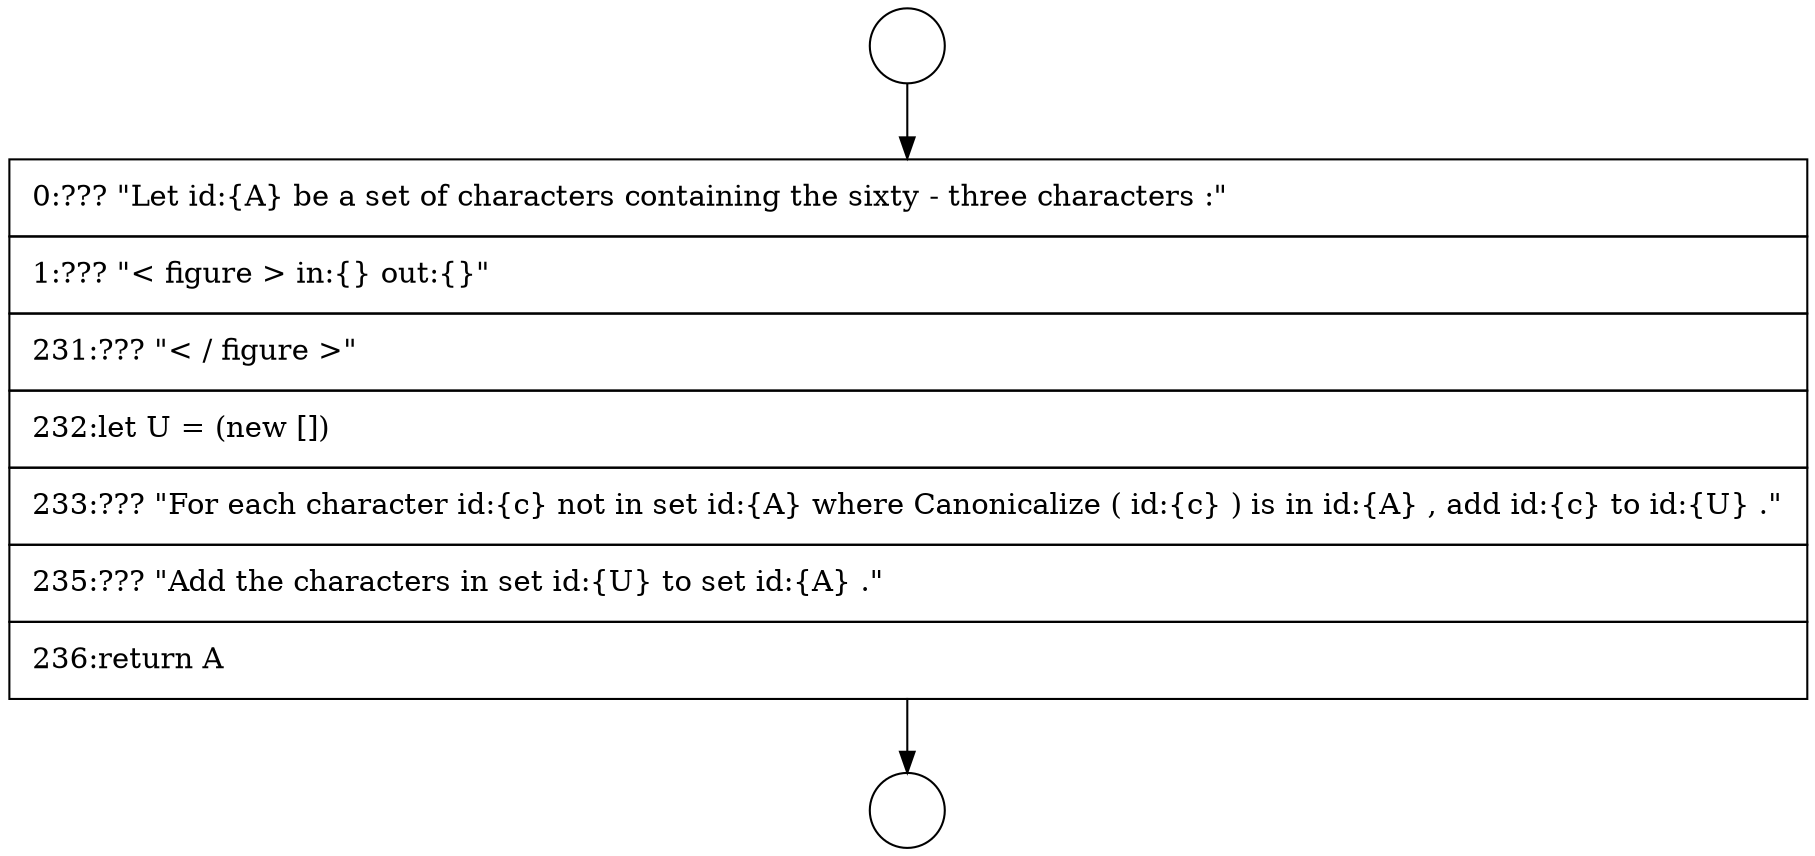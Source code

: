 digraph {
  node13569 [shape=circle label=" " color="black" fillcolor="white" style=filled]
  node13571 [shape=none, margin=0, label=<<font color="black">
    <table border="0" cellborder="1" cellspacing="0" cellpadding="10">
      <tr><td align="left">0:??? &quot;Let id:{A} be a set of characters containing the sixty - three characters :&quot;</td></tr>
      <tr><td align="left">1:??? &quot;&lt; figure &gt; in:{} out:{}&quot;</td></tr>
      <tr><td align="left">231:??? &quot;&lt; / figure &gt;&quot;</td></tr>
      <tr><td align="left">232:let U = (new [])</td></tr>
      <tr><td align="left">233:??? &quot;For each character id:{c} not in set id:{A} where Canonicalize ( id:{c} ) is in id:{A} , add id:{c} to id:{U} .&quot;</td></tr>
      <tr><td align="left">235:??? &quot;Add the characters in set id:{U} to set id:{A} .&quot;</td></tr>
      <tr><td align="left">236:return A</td></tr>
    </table>
  </font>> color="black" fillcolor="white" style=filled]
  node13570 [shape=circle label=" " color="black" fillcolor="white" style=filled]
  node13569 -> node13571 [ color="black"]
  node13571 -> node13570 [ color="black"]
}
